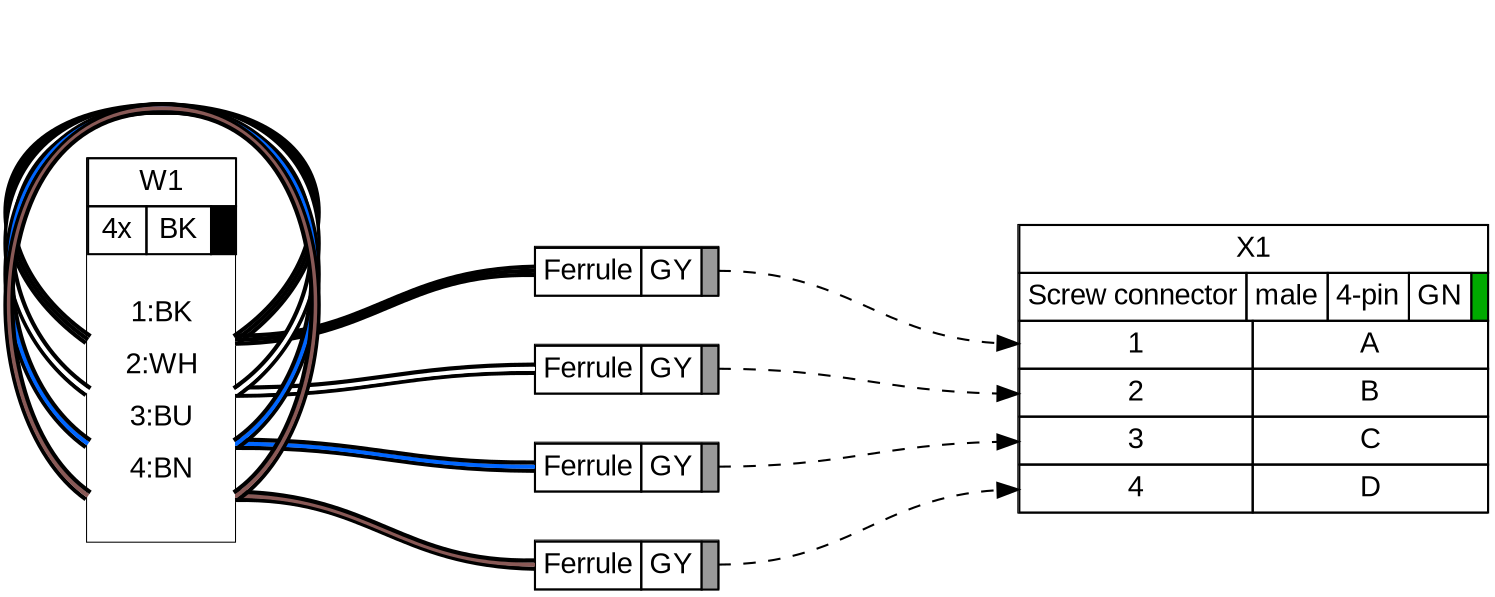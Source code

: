 graph {
// Graph generated by WireViz 0.4-dev251
// https://github.com/formatc1702/WireViz
	graph [bgcolor="#FFFFFF" fontname=arial nodesep=0.33 rankdir=LR ranksep=2]
	node [fillcolor="#FFFFFF" fontname=arial height=0 margin=0 shape=none style=filled width=0]
	edge [fontname=arial style=bold]
	AUTOGENERATED_F_1 [label=<
<table border="0" cellspacing="0" cellpadding="0" port="p1r" bgcolor="#FFFFFF">
 <tr>
  <td port="p1l">
   <table border="0" cellborder="1" cellpadding="3" cellspacing="0">
    <tr>
     <td>Ferrule</td>
     <td>GY</td>
     <td bgcolor="#999999" sides="TBLR"></td>
    </tr>
   </table>
  </td>
 </tr>
</table>
> shape=box style=filled]
	AUTOGENERATED_F_2 [label=<
<table border="0" cellspacing="0" cellpadding="0" port="p1r" bgcolor="#FFFFFF">
 <tr>
  <td port="p1l">
   <table border="0" cellborder="1" cellpadding="3" cellspacing="0">
    <tr>
     <td>Ferrule</td>
     <td>GY</td>
     <td bgcolor="#999999" sides="TBLR"></td>
    </tr>
   </table>
  </td>
 </tr>
</table>
> shape=box style=filled]
	AUTOGENERATED_F_3 [label=<
<table border="0" cellspacing="0" cellpadding="0" port="p1r" bgcolor="#FFFFFF">
 <tr>
  <td port="p1l">
   <table border="0" cellborder="1" cellpadding="3" cellspacing="0">
    <tr>
     <td>Ferrule</td>
     <td>GY</td>
     <td bgcolor="#999999" sides="TBLR"></td>
    </tr>
   </table>
  </td>
 </tr>
</table>
> shape=box style=filled]
	AUTOGENERATED_F_4 [label=<
<table border="0" cellspacing="0" cellpadding="0" port="p1r" bgcolor="#FFFFFF">
 <tr>
  <td port="p1l">
   <table border="0" cellborder="1" cellpadding="3" cellspacing="0">
    <tr>
     <td>Ferrule</td>
     <td>GY</td>
     <td bgcolor="#999999" sides="TBLR"></td>
    </tr>
   </table>
  </td>
 </tr>
</table>
> shape=box style=filled]
	X1 [label=<
<table border="0" cellspacing="0" cellpadding="0" bgcolor="#FFFFFF">
 <tr>
  <td>
   <table border="0" cellborder="1" cellpadding="3" cellspacing="0">
    <tr>
     <td>X1</td>
    </tr>
   </table>
  </td>
 </tr>
 <tr>
  <td>
   <table border="0" cellborder="1" cellpadding="3" cellspacing="0">
    <tr>
     <td>Screw connector</td>
     <td>male</td>
     <td>4-pin</td>
     <td>GN</td>
     <td bgcolor="#00AA00" sides="TBLR"></td>
    </tr>
   </table>
  </td>
 </tr>
 <tr>
  <td>
   <table border="0" cellborder="1" cellpadding="3" cellspacing="0">
    <tr>
     <td port="p1l">1</td>
     <td>A</td>
     []
    </tr>
    <tr>
     <td port="p2l">2</td>
     <td>B</td>
     []
    </tr>
    <tr>
     <td port="p3l">3</td>
     <td>C</td>
     []
    </tr>
    <tr>
     <td port="p4l">4</td>
     <td>D</td>
     []
    </tr>
   </table>
  </td>
 </tr>
</table>
> shape=box style=filled]
	W1 [label=<
<table border="0" cellspacing="0" cellpadding="0" bgcolor="#FFFFFF">
 <tr>
  <td>
   <table border="0" cellborder="1" cellpadding="3" cellspacing="0">
    <tr>
     <td>W1</td>
    </tr>
   </table>
  </td>
 </tr>
 <tr>
  <td>
   <table border="0" cellborder="1" cellpadding="3" cellspacing="0">
    <tr>
     <td>4x</td>
     <td>BK</td>
     <td bgcolor="#000000" sides="TBLR"></td>
    </tr>
   </table>
  </td>
 </tr>
 <tr>
  <td>
   <table border="0" cellborder="0" cellspacing="0">
    <tr>
     <td>&nbsp;</td>
    </tr>
    <tr>
     <td align="left"> </td>
     <td> </td>
     <td>1:BK</td>
     <td> </td>
     <td align="right"> </td>
    </tr>
    <tr>
     <td border="0" cellspacing="0" cellpadding="0" colspan="5" height="6" port="w1">
      <table border="0" cellborder="0" cellspacing="0">
       <tr>
        <td bgcolor="#FFFFFF" border="0" cellpadding="0" colspan="5" height="2"></td>
       </tr>
       <tr>
        <td bgcolor="#FFFFFF" border="0" cellpadding="0" colspan="5" height="2"></td>
       </tr>
       <tr>
        <td bgcolor="#FFFFFF" border="0" cellpadding="0" colspan="5" height="2"></td>
       </tr>
      </table>
     </td>
    </tr>
    <tr>
     <td align="left"> </td>
     <td> </td>
     <td>2:WH</td>
     <td> </td>
     <td align="right"> </td>
    </tr>
    <tr>
     <td border="0" cellspacing="0" cellpadding="0" colspan="5" height="6" port="w2">
      <table border="0" cellborder="0" cellspacing="0">
       <tr>
        <td bgcolor="#FFFFFF" border="0" cellpadding="0" colspan="5" height="2"></td>
       </tr>
       <tr>
        <td bgcolor="#FFFFFF" border="0" cellpadding="0" colspan="5" height="2"></td>
       </tr>
       <tr>
        <td bgcolor="#FFFFFF" border="0" cellpadding="0" colspan="5" height="2"></td>
       </tr>
      </table>
     </td>
    </tr>
    <tr>
     <td align="left"> </td>
     <td> </td>
     <td>3:BU</td>
     <td> </td>
     <td align="right"> </td>
    </tr>
    <tr>
     <td border="0" cellspacing="0" cellpadding="0" colspan="5" height="6" port="w3">
      <table border="0" cellborder="0" cellspacing="0">
       <tr>
        <td bgcolor="#FFFFFF" border="0" cellpadding="0" colspan="5" height="2"></td>
       </tr>
       <tr>
        <td bgcolor="#FFFFFF" border="0" cellpadding="0" colspan="5" height="2"></td>
       </tr>
       <tr>
        <td bgcolor="#FFFFFF" border="0" cellpadding="0" colspan="5" height="2"></td>
       </tr>
      </table>
     </td>
    </tr>
    <tr>
     <td align="left"> </td>
     <td> </td>
     <td>4:BN</td>
     <td> </td>
     <td align="right"> </td>
    </tr>
    <tr>
     <td border="0" cellspacing="0" cellpadding="0" colspan="5" height="6" port="w4">
      <table border="0" cellborder="0" cellspacing="0">
       <tr>
        <td bgcolor="#FFFFFF" border="0" cellpadding="0" colspan="5" height="2"></td>
       </tr>
       <tr>
        <td bgcolor="#FFFFFF" border="0" cellpadding="0" colspan="5" height="2"></td>
       </tr>
       <tr>
        <td bgcolor="#FFFFFF" border="0" cellpadding="0" colspan="5" height="2"></td>
       </tr>
      </table>
     </td>
    </tr>
    <tr>
     <td>&nbsp;</td>
    </tr>
   </table>
  </td>
 </tr>
</table>
> shape=box style=filled]
	edge [color="#000000:#000000:#000000"]
	W1:w1:e -- AUTOGENERATED_F_1:w
	edge [color="#000000:#FFFFFF:#000000"]
	W1:w2:e -- AUTOGENERATED_F_2:w
	edge [color="#000000:#0066FF:#000000"]
	W1:w3:e -- AUTOGENERATED_F_3:w
	edge [color="#000000:#895956:#000000"]
	W1:w4:e -- AUTOGENERATED_F_4:w
	W1:w1:e -- W1:w1:w [color="#000000:#000000:#000000" straight=straight]
	W1:w2:e -- W1:w2:w [color="#000000:#FFFFFF:#000000" straight=straight]
	W1:w3:e -- W1:w3:w [color="#000000:#0066FF:#000000" straight=straight]
	W1:w4:e -- W1:w4:w [color="#000000:#895956:#000000" straight=straight]
	edge [color="#000000" dir=forward style=dashed]
	AUTOGENERATED_F_1:p1r:e -- X1:p1l:w
	edge [color="#000000" dir=forward style=dashed]
	AUTOGENERATED_F_2:p1r:e -- X1:p2l:w
	edge [color="#000000" dir=forward style=dashed]
	AUTOGENERATED_F_3:p1r:e -- X1:p3l:w
	edge [color="#000000" dir=forward style=dashed]
	AUTOGENERATED_F_4:p1r:e -- X1:p4l:w
}
